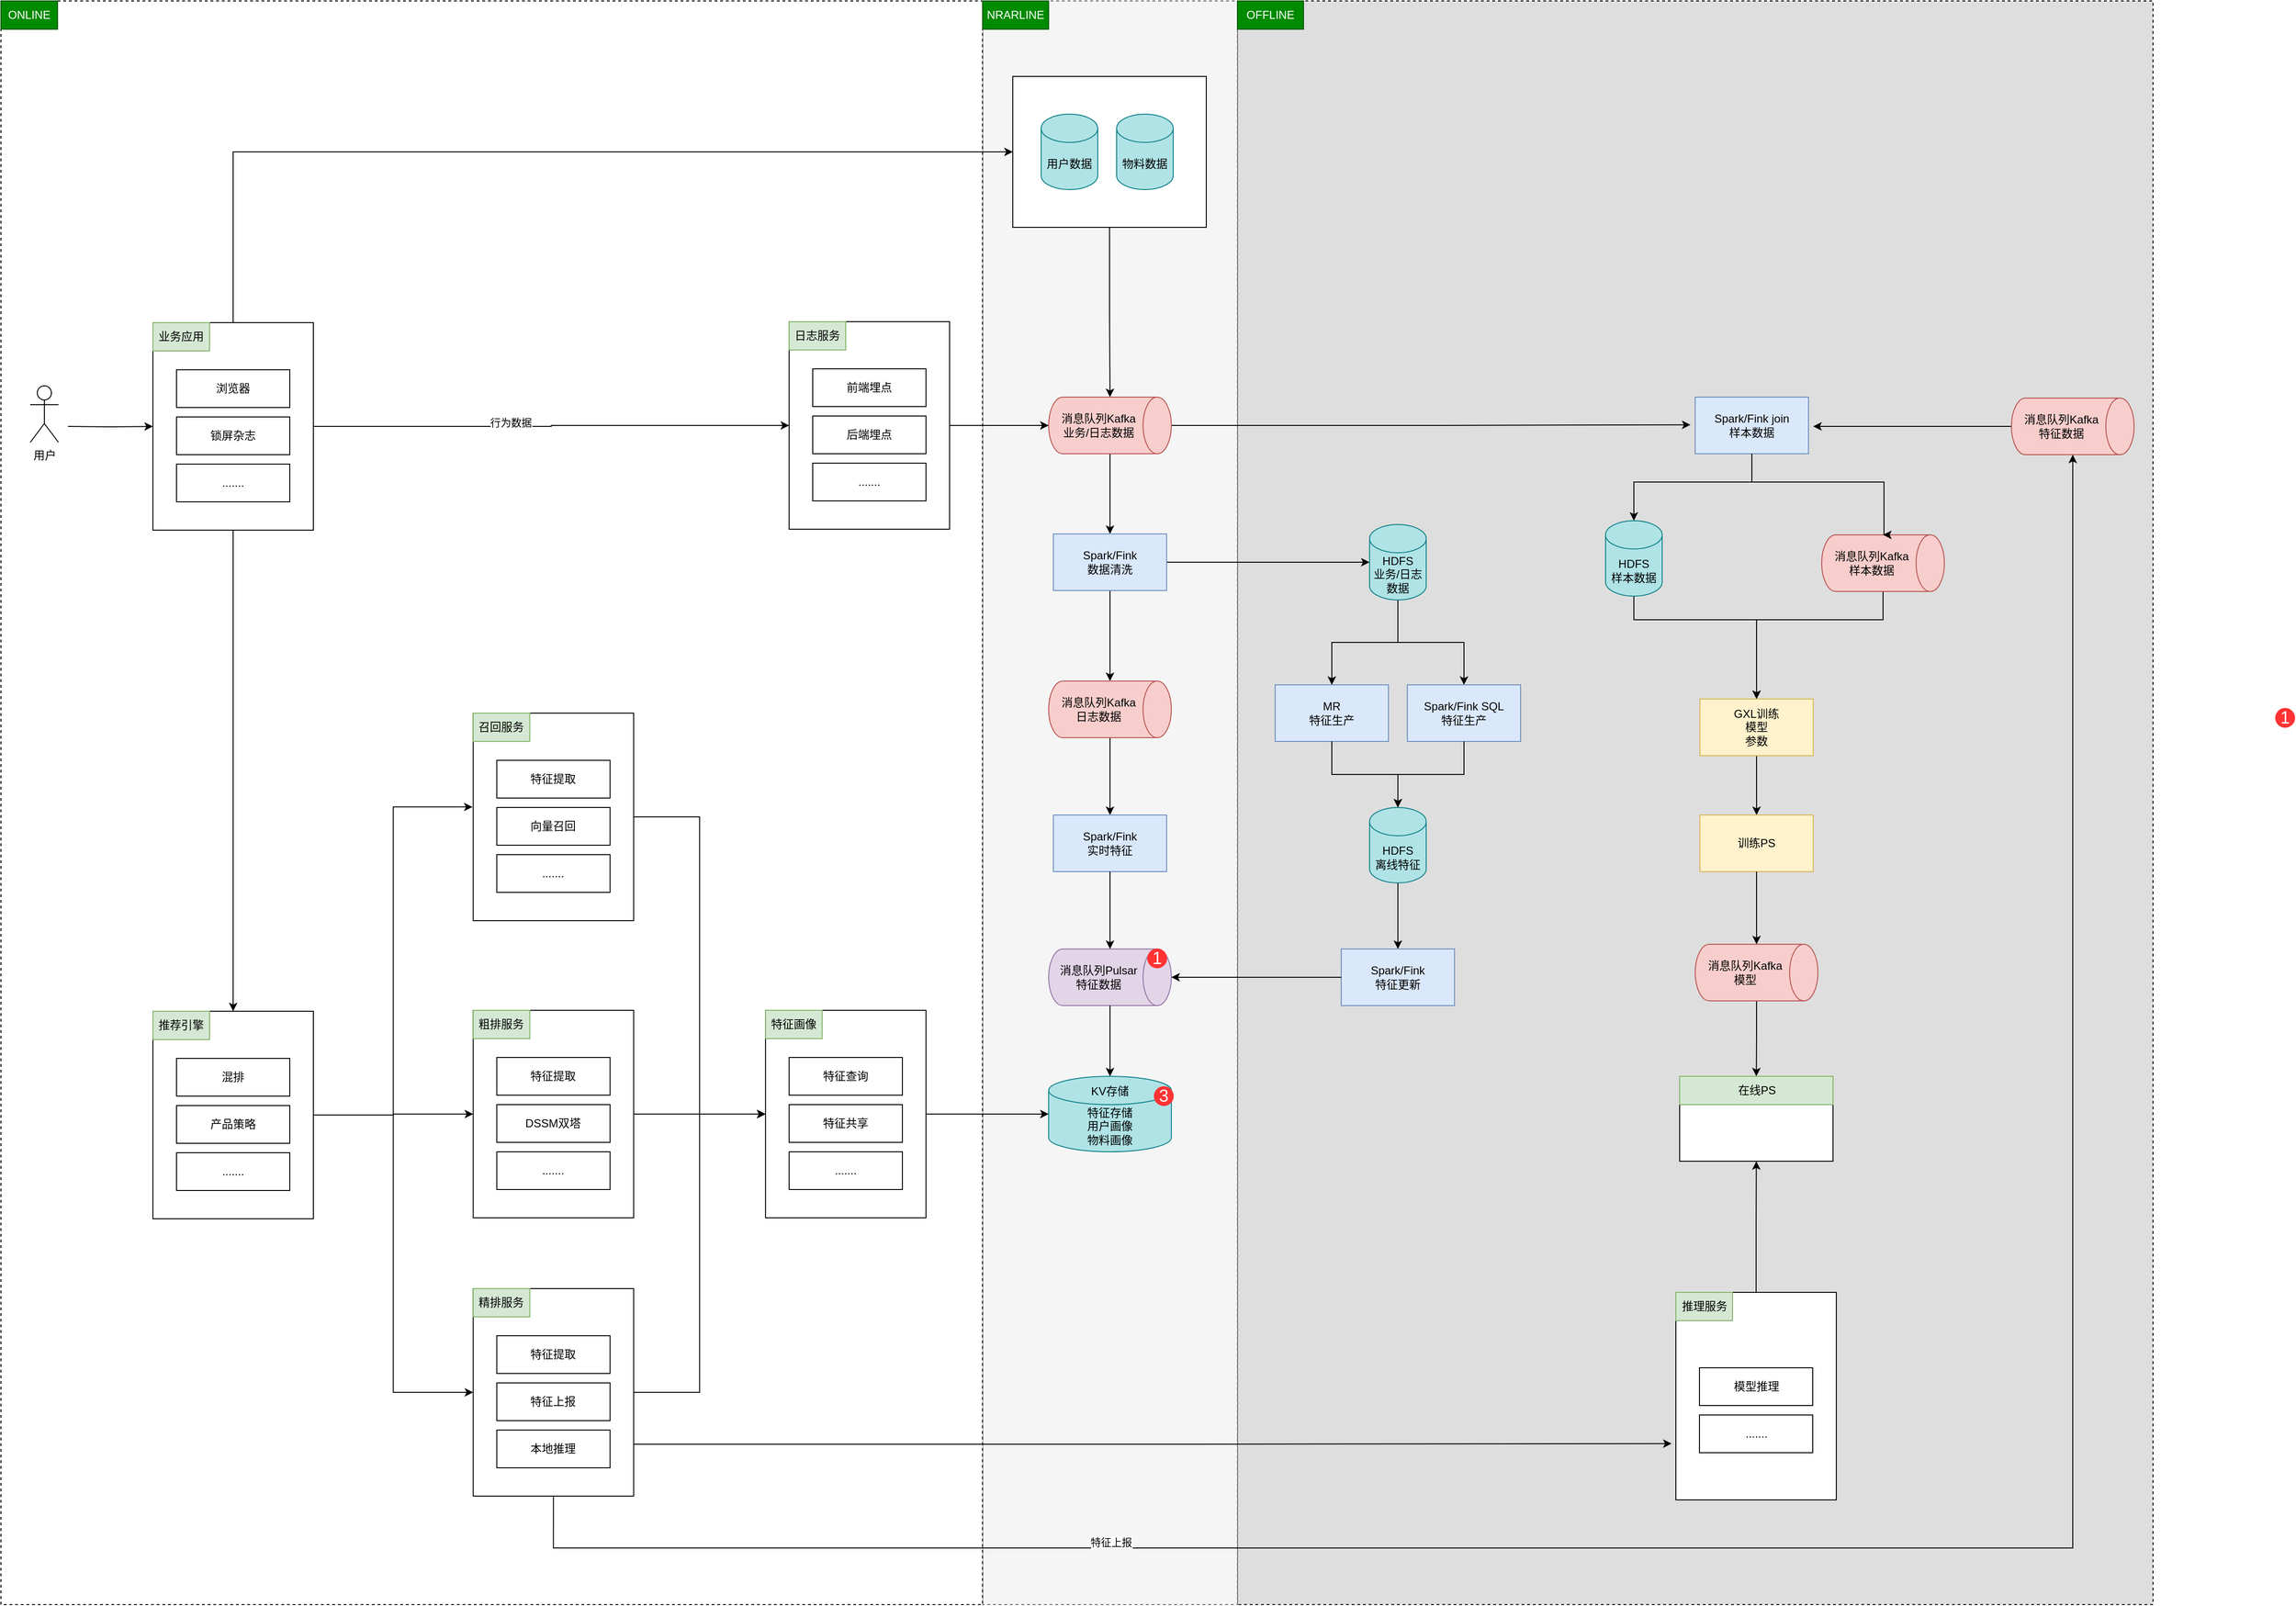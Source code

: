 <mxfile version="25.0.3">
  <diagram name="第 1 页" id="ElRphvzagF2By0HSHYnd">
    <mxGraphModel dx="4039" dy="2487" grid="1" gridSize="10" guides="1" tooltips="1" connect="1" arrows="1" fold="1" page="1" pageScale="1" pageWidth="1654" pageHeight="1169" math="0" shadow="0">
      <root>
        <mxCell id="0" />
        <mxCell id="1" parent="0" />
        <mxCell id="d-H-3J-rTo5-7E1GxQel-146" value="" style="rounded=0;whiteSpace=wrap;html=1;dashed=1;fillColor=#DEDEDE;" vertex="1" parent="1">
          <mxGeometry x="940" y="-200" width="970" height="1700" as="geometry" />
        </mxCell>
        <mxCell id="d-H-3J-rTo5-7E1GxQel-145" value="" style="rounded=0;whiteSpace=wrap;html=1;dashed=1;fillColor=#f5f5f5;fontColor=#333333;strokeColor=#666666;" vertex="1" parent="1">
          <mxGeometry x="670" y="-200" width="270" height="1700" as="geometry" />
        </mxCell>
        <mxCell id="d-H-3J-rTo5-7E1GxQel-144" value="" style="rounded=0;whiteSpace=wrap;html=1;dashed=1;" vertex="1" parent="1">
          <mxGeometry x="-370" y="-200" width="1040" height="1700" as="geometry" />
        </mxCell>
        <mxCell id="d-H-3J-rTo5-7E1GxQel-30" value="" style="rounded=0;whiteSpace=wrap;html=1;" vertex="1" parent="1">
          <mxGeometry x="702" y="-120" width="205" height="160" as="geometry" />
        </mxCell>
        <mxCell id="d-H-3J-rTo5-7E1GxQel-6" value="" style="edgeStyle=orthogonalEdgeStyle;rounded=0;orthogonalLoop=1;jettySize=auto;html=1;" edge="1" parent="1" target="d-H-3J-rTo5-7E1GxQel-5">
          <mxGeometry relative="1" as="geometry">
            <mxPoint x="-299" y="251" as="sourcePoint" />
          </mxGeometry>
        </mxCell>
        <mxCell id="d-H-3J-rTo5-7E1GxQel-1" value="用户" style="shape=umlActor;verticalLabelPosition=bottom;verticalAlign=top;html=1;outlineConnect=0;" vertex="1" parent="1">
          <mxGeometry x="-339" y="208" width="30" height="60" as="geometry" />
        </mxCell>
        <mxCell id="d-H-3J-rTo5-7E1GxQel-31" style="edgeStyle=orthogonalEdgeStyle;rounded=0;orthogonalLoop=1;jettySize=auto;html=1;exitX=0.5;exitY=0;exitDx=0;exitDy=0;entryX=0;entryY=0.5;entryDx=0;entryDy=0;" edge="1" parent="1" source="d-H-3J-rTo5-7E1GxQel-5" target="d-H-3J-rTo5-7E1GxQel-30">
          <mxGeometry relative="1" as="geometry">
            <mxPoint x="295" y="80" as="sourcePoint" />
          </mxGeometry>
        </mxCell>
        <mxCell id="d-H-3J-rTo5-7E1GxQel-132" style="edgeStyle=orthogonalEdgeStyle;rounded=0;orthogonalLoop=1;jettySize=auto;html=1;exitX=0.5;exitY=1;exitDx=0;exitDy=0;entryX=0.5;entryY=0;entryDx=0;entryDy=0;" edge="1" parent="1" source="d-H-3J-rTo5-7E1GxQel-5" target="d-H-3J-rTo5-7E1GxQel-42">
          <mxGeometry relative="1" as="geometry" />
        </mxCell>
        <mxCell id="d-H-3J-rTo5-7E1GxQel-135" style="edgeStyle=orthogonalEdgeStyle;rounded=0;orthogonalLoop=1;jettySize=auto;html=1;exitX=1;exitY=0.5;exitDx=0;exitDy=0;entryX=0;entryY=0.5;entryDx=0;entryDy=0;" edge="1" parent="1" source="d-H-3J-rTo5-7E1GxQel-5" target="d-H-3J-rTo5-7E1GxQel-16">
          <mxGeometry relative="1" as="geometry" />
        </mxCell>
        <mxCell id="d-H-3J-rTo5-7E1GxQel-142" value="行为数据" style="edgeLabel;html=1;align=center;verticalAlign=middle;resizable=0;points=[];" vertex="1" connectable="0" parent="d-H-3J-rTo5-7E1GxQel-135">
          <mxGeometry x="-0.173" y="4" relative="1" as="geometry">
            <mxPoint as="offset" />
          </mxGeometry>
        </mxCell>
        <mxCell id="d-H-3J-rTo5-7E1GxQel-5" value="" style="whiteSpace=wrap;html=1;verticalAlign=top;" vertex="1" parent="1">
          <mxGeometry x="-209" y="141" width="170" height="220" as="geometry" />
        </mxCell>
        <mxCell id="d-H-3J-rTo5-7E1GxQel-7" value="业务应用" style="text;html=1;align=center;verticalAlign=middle;whiteSpace=wrap;rounded=0;fillColor=#d5e8d4;strokeColor=#82b366;" vertex="1" parent="1">
          <mxGeometry x="-209" y="141" width="60" height="30" as="geometry" />
        </mxCell>
        <mxCell id="d-H-3J-rTo5-7E1GxQel-8" value="浏览器" style="rounded=0;whiteSpace=wrap;html=1;" vertex="1" parent="1">
          <mxGeometry x="-184" y="191" width="120" height="40" as="geometry" />
        </mxCell>
        <mxCell id="d-H-3J-rTo5-7E1GxQel-9" value="锁屏杂志" style="rounded=0;whiteSpace=wrap;html=1;" vertex="1" parent="1">
          <mxGeometry x="-184" y="241" width="120" height="40" as="geometry" />
        </mxCell>
        <mxCell id="d-H-3J-rTo5-7E1GxQel-10" value="......." style="rounded=0;whiteSpace=wrap;html=1;" vertex="1" parent="1">
          <mxGeometry x="-184" y="291" width="120" height="40" as="geometry" />
        </mxCell>
        <mxCell id="d-H-3J-rTo5-7E1GxQel-16" value="" style="whiteSpace=wrap;html=1;verticalAlign=top;" vertex="1" parent="1">
          <mxGeometry x="465.05" y="140" width="170" height="220" as="geometry" />
        </mxCell>
        <mxCell id="d-H-3J-rTo5-7E1GxQel-17" value="日志服务" style="text;html=1;align=center;verticalAlign=middle;whiteSpace=wrap;rounded=0;fillColor=#d5e8d4;strokeColor=#82b366;" vertex="1" parent="1">
          <mxGeometry x="465.05" y="140" width="60" height="30" as="geometry" />
        </mxCell>
        <mxCell id="d-H-3J-rTo5-7E1GxQel-18" value="前端埋点" style="rounded=0;whiteSpace=wrap;html=1;" vertex="1" parent="1">
          <mxGeometry x="490.05" y="190" width="120" height="40" as="geometry" />
        </mxCell>
        <mxCell id="d-H-3J-rTo5-7E1GxQel-19" value="后端埋点" style="rounded=0;whiteSpace=wrap;html=1;" vertex="1" parent="1">
          <mxGeometry x="490.05" y="240" width="120" height="40" as="geometry" />
        </mxCell>
        <mxCell id="d-H-3J-rTo5-7E1GxQel-20" value="......." style="rounded=0;whiteSpace=wrap;html=1;" vertex="1" parent="1">
          <mxGeometry x="490.05" y="290" width="120" height="40" as="geometry" />
        </mxCell>
        <mxCell id="d-H-3J-rTo5-7E1GxQel-26" value="用户数据" style="shape=cylinder3;whiteSpace=wrap;html=1;boundedLbl=1;backgroundOutline=1;size=15;fillColor=#b0e3e6;strokeColor=#0e8088;" vertex="1" parent="1">
          <mxGeometry x="732" y="-80" width="60" height="80" as="geometry" />
        </mxCell>
        <mxCell id="d-H-3J-rTo5-7E1GxQel-28" value="物料数据" style="shape=cylinder3;whiteSpace=wrap;html=1;boundedLbl=1;backgroundOutline=1;size=15;fillColor=#b0e3e6;strokeColor=#0e8088;" vertex="1" parent="1">
          <mxGeometry x="812" y="-80" width="60" height="80" as="geometry" />
        </mxCell>
        <mxCell id="d-H-3J-rTo5-7E1GxQel-84" style="edgeStyle=orthogonalEdgeStyle;rounded=0;orthogonalLoop=1;jettySize=auto;html=1;exitX=1;exitY=0.5;exitDx=0;exitDy=0;exitPerimeter=0;entryX=0.5;entryY=0;entryDx=0;entryDy=0;" edge="1" parent="1" source="d-H-3J-rTo5-7E1GxQel-35" target="d-H-3J-rTo5-7E1GxQel-49">
          <mxGeometry relative="1" as="geometry" />
        </mxCell>
        <mxCell id="d-H-3J-rTo5-7E1GxQel-86" style="edgeStyle=orthogonalEdgeStyle;rounded=0;orthogonalLoop=1;jettySize=auto;html=1;exitX=0.5;exitY=0;exitDx=0;exitDy=0;exitPerimeter=0;" edge="1" parent="1" source="d-H-3J-rTo5-7E1GxQel-35">
          <mxGeometry relative="1" as="geometry">
            <mxPoint x="1420" y="249.333" as="targetPoint" />
          </mxGeometry>
        </mxCell>
        <mxCell id="d-H-3J-rTo5-7E1GxQel-35" value="消息队列Kafka&lt;br&gt;业务/日志数据" style="shape=cylinder3;whiteSpace=wrap;html=1;boundedLbl=1;backgroundOutline=1;size=15;direction=south;fillColor=#f8cecc;strokeColor=#b85450;" vertex="1" parent="1">
          <mxGeometry x="740" y="220" width="130" height="60" as="geometry" />
        </mxCell>
        <mxCell id="d-H-3J-rTo5-7E1GxQel-40" style="edgeStyle=orthogonalEdgeStyle;rounded=0;orthogonalLoop=1;jettySize=auto;html=1;exitX=1;exitY=0.5;exitDx=0;exitDy=0;entryX=0.5;entryY=1;entryDx=0;entryDy=0;entryPerimeter=0;" edge="1" parent="1" source="d-H-3J-rTo5-7E1GxQel-16" target="d-H-3J-rTo5-7E1GxQel-35">
          <mxGeometry relative="1" as="geometry" />
        </mxCell>
        <mxCell id="d-H-3J-rTo5-7E1GxQel-125" style="edgeStyle=orthogonalEdgeStyle;rounded=0;orthogonalLoop=1;jettySize=auto;html=1;exitX=1;exitY=0.5;exitDx=0;exitDy=0;entryX=0;entryY=0.5;entryDx=0;entryDy=0;" edge="1" parent="1" source="d-H-3J-rTo5-7E1GxQel-42" target="d-H-3J-rTo5-7E1GxQel-113">
          <mxGeometry relative="1" as="geometry" />
        </mxCell>
        <mxCell id="d-H-3J-rTo5-7E1GxQel-126" style="edgeStyle=orthogonalEdgeStyle;rounded=0;orthogonalLoop=1;jettySize=auto;html=1;exitX=1;exitY=0.5;exitDx=0;exitDy=0;entryX=0;entryY=0.5;entryDx=0;entryDy=0;" edge="1" parent="1" source="d-H-3J-rTo5-7E1GxQel-42" target="d-H-3J-rTo5-7E1GxQel-118">
          <mxGeometry relative="1" as="geometry" />
        </mxCell>
        <mxCell id="d-H-3J-rTo5-7E1GxQel-42" value="" style="whiteSpace=wrap;html=1;verticalAlign=top;" vertex="1" parent="1">
          <mxGeometry x="-209" y="871" width="170" height="220" as="geometry" />
        </mxCell>
        <mxCell id="d-H-3J-rTo5-7E1GxQel-43" value="推荐引擎" style="text;html=1;align=center;verticalAlign=middle;whiteSpace=wrap;rounded=0;fillColor=#d5e8d4;strokeColor=#82b366;" vertex="1" parent="1">
          <mxGeometry x="-209" y="871" width="60" height="30" as="geometry" />
        </mxCell>
        <mxCell id="d-H-3J-rTo5-7E1GxQel-44" value="混排" style="rounded=0;whiteSpace=wrap;html=1;" vertex="1" parent="1">
          <mxGeometry x="-184" y="921" width="120" height="40" as="geometry" />
        </mxCell>
        <mxCell id="d-H-3J-rTo5-7E1GxQel-45" value="产品策略" style="rounded=0;whiteSpace=wrap;html=1;" vertex="1" parent="1">
          <mxGeometry x="-184" y="971" width="120" height="40" as="geometry" />
        </mxCell>
        <mxCell id="d-H-3J-rTo5-7E1GxQel-46" value="......." style="rounded=0;whiteSpace=wrap;html=1;" vertex="1" parent="1">
          <mxGeometry x="-184" y="1021" width="120" height="40" as="geometry" />
        </mxCell>
        <mxCell id="d-H-3J-rTo5-7E1GxQel-52" style="edgeStyle=orthogonalEdgeStyle;rounded=0;orthogonalLoop=1;jettySize=auto;html=1;exitX=0.5;exitY=1;exitDx=0;exitDy=0;" edge="1" parent="1" source="d-H-3J-rTo5-7E1GxQel-49" target="d-H-3J-rTo5-7E1GxQel-51">
          <mxGeometry relative="1" as="geometry" />
        </mxCell>
        <mxCell id="d-H-3J-rTo5-7E1GxQel-57" style="edgeStyle=orthogonalEdgeStyle;rounded=0;orthogonalLoop=1;jettySize=auto;html=1;exitX=1;exitY=0.5;exitDx=0;exitDy=0;" edge="1" parent="1" source="d-H-3J-rTo5-7E1GxQel-49" target="d-H-3J-rTo5-7E1GxQel-56">
          <mxGeometry relative="1" as="geometry" />
        </mxCell>
        <mxCell id="d-H-3J-rTo5-7E1GxQel-49" value="Spark/Fink&lt;br&gt;数据清洗" style="whiteSpace=wrap;html=1;fillColor=#dae8fc;strokeColor=#6c8ebf;" vertex="1" parent="1">
          <mxGeometry x="745" y="365" width="120" height="60" as="geometry" />
        </mxCell>
        <mxCell id="d-H-3J-rTo5-7E1GxQel-54" value="" style="edgeStyle=orthogonalEdgeStyle;rounded=0;orthogonalLoop=1;jettySize=auto;html=1;" edge="1" parent="1" source="d-H-3J-rTo5-7E1GxQel-51" target="d-H-3J-rTo5-7E1GxQel-53">
          <mxGeometry relative="1" as="geometry" />
        </mxCell>
        <mxCell id="d-H-3J-rTo5-7E1GxQel-51" value="消息队列Kafka&lt;div&gt;日志数据&lt;/div&gt;" style="shape=cylinder3;whiteSpace=wrap;html=1;boundedLbl=1;backgroundOutline=1;size=15;direction=south;fillColor=#f8cecc;strokeColor=#b85450;" vertex="1" parent="1">
          <mxGeometry x="740" y="521" width="130" height="60" as="geometry" />
        </mxCell>
        <mxCell id="d-H-3J-rTo5-7E1GxQel-53" value="Spark/Fink&lt;br&gt;实时特征" style="whiteSpace=wrap;html=1;fillColor=#dae8fc;strokeColor=#6c8ebf;" vertex="1" parent="1">
          <mxGeometry x="745" y="663" width="120" height="60" as="geometry" />
        </mxCell>
        <mxCell id="d-H-3J-rTo5-7E1GxQel-59" value="" style="edgeStyle=orthogonalEdgeStyle;rounded=0;orthogonalLoop=1;jettySize=auto;html=1;" edge="1" parent="1" source="d-H-3J-rTo5-7E1GxQel-56" target="d-H-3J-rTo5-7E1GxQel-58">
          <mxGeometry relative="1" as="geometry" />
        </mxCell>
        <mxCell id="d-H-3J-rTo5-7E1GxQel-65" style="edgeStyle=orthogonalEdgeStyle;rounded=0;orthogonalLoop=1;jettySize=auto;html=1;exitX=0.5;exitY=1;exitDx=0;exitDy=0;exitPerimeter=0;entryX=0.5;entryY=0;entryDx=0;entryDy=0;" edge="1" parent="1" source="d-H-3J-rTo5-7E1GxQel-56" target="d-H-3J-rTo5-7E1GxQel-61">
          <mxGeometry relative="1" as="geometry" />
        </mxCell>
        <mxCell id="d-H-3J-rTo5-7E1GxQel-56" value="HDFS&lt;div&gt;业务/日志数据&lt;br&gt;&lt;/div&gt;" style="shape=cylinder3;whiteSpace=wrap;html=1;boundedLbl=1;backgroundOutline=1;size=15;fillColor=#b0e3e6;strokeColor=#0e8088;" vertex="1" parent="1">
          <mxGeometry x="1080" y="355" width="60" height="80" as="geometry" />
        </mxCell>
        <mxCell id="d-H-3J-rTo5-7E1GxQel-58" value="MR&lt;br&gt;特征生产" style="whiteSpace=wrap;html=1;fillColor=#dae8fc;strokeColor=#6c8ebf;" vertex="1" parent="1">
          <mxGeometry x="980" y="525" width="120" height="60" as="geometry" />
        </mxCell>
        <mxCell id="d-H-3J-rTo5-7E1GxQel-61" value="Spark/Fink SQL&lt;br&gt;特征生产" style="whiteSpace=wrap;html=1;fillColor=#dae8fc;strokeColor=#6c8ebf;" vertex="1" parent="1">
          <mxGeometry x="1120" y="525" width="120" height="60" as="geometry" />
        </mxCell>
        <mxCell id="d-H-3J-rTo5-7E1GxQel-67" value="" style="edgeStyle=orthogonalEdgeStyle;rounded=0;orthogonalLoop=1;jettySize=auto;html=1;" edge="1" parent="1" source="d-H-3J-rTo5-7E1GxQel-62" target="d-H-3J-rTo5-7E1GxQel-66">
          <mxGeometry relative="1" as="geometry" />
        </mxCell>
        <mxCell id="d-H-3J-rTo5-7E1GxQel-62" value="HDFS&lt;div&gt;离线特征&lt;/div&gt;" style="shape=cylinder3;whiteSpace=wrap;html=1;boundedLbl=1;backgroundOutline=1;size=15;fillColor=#b0e3e6;strokeColor=#0e8088;" vertex="1" parent="1">
          <mxGeometry x="1080" y="655" width="60" height="80" as="geometry" />
        </mxCell>
        <mxCell id="d-H-3J-rTo5-7E1GxQel-63" style="edgeStyle=orthogonalEdgeStyle;rounded=0;orthogonalLoop=1;jettySize=auto;html=1;exitX=0.5;exitY=1;exitDx=0;exitDy=0;entryX=0.5;entryY=0;entryDx=0;entryDy=0;entryPerimeter=0;" edge="1" parent="1" source="d-H-3J-rTo5-7E1GxQel-58" target="d-H-3J-rTo5-7E1GxQel-62">
          <mxGeometry relative="1" as="geometry" />
        </mxCell>
        <mxCell id="d-H-3J-rTo5-7E1GxQel-64" style="edgeStyle=orthogonalEdgeStyle;rounded=0;orthogonalLoop=1;jettySize=auto;html=1;exitX=0.5;exitY=1;exitDx=0;exitDy=0;entryX=0.5;entryY=0;entryDx=0;entryDy=0;entryPerimeter=0;" edge="1" parent="1" source="d-H-3J-rTo5-7E1GxQel-61" target="d-H-3J-rTo5-7E1GxQel-62">
          <mxGeometry relative="1" as="geometry" />
        </mxCell>
        <mxCell id="d-H-3J-rTo5-7E1GxQel-66" value="Spark/Fink&lt;div&gt;特征更新&lt;/div&gt;" style="whiteSpace=wrap;html=1;fillColor=#dae8fc;strokeColor=#6c8ebf;" vertex="1" parent="1">
          <mxGeometry x="1050" y="805" width="120" height="60" as="geometry" />
        </mxCell>
        <mxCell id="d-H-3J-rTo5-7E1GxQel-68" value="消息队列Pulsar&lt;div&gt;特征数据&lt;/div&gt;" style="shape=cylinder3;whiteSpace=wrap;html=1;boundedLbl=1;backgroundOutline=1;size=15;direction=south;fillColor=#e1d5e7;strokeColor=#9673a6;" vertex="1" parent="1">
          <mxGeometry x="740" y="805" width="130" height="60" as="geometry" />
        </mxCell>
        <mxCell id="d-H-3J-rTo5-7E1GxQel-69" style="edgeStyle=orthogonalEdgeStyle;rounded=0;orthogonalLoop=1;jettySize=auto;html=1;exitX=0.5;exitY=1;exitDx=0;exitDy=0;entryX=0;entryY=0.5;entryDx=0;entryDy=0;entryPerimeter=0;" edge="1" parent="1" source="d-H-3J-rTo5-7E1GxQel-53" target="d-H-3J-rTo5-7E1GxQel-68">
          <mxGeometry relative="1" as="geometry" />
        </mxCell>
        <mxCell id="d-H-3J-rTo5-7E1GxQel-70" style="edgeStyle=orthogonalEdgeStyle;rounded=0;orthogonalLoop=1;jettySize=auto;html=1;exitX=0;exitY=0.5;exitDx=0;exitDy=0;entryX=0.5;entryY=0;entryDx=0;entryDy=0;entryPerimeter=0;" edge="1" parent="1" source="d-H-3J-rTo5-7E1GxQel-66" target="d-H-3J-rTo5-7E1GxQel-68">
          <mxGeometry relative="1" as="geometry" />
        </mxCell>
        <mxCell id="d-H-3J-rTo5-7E1GxQel-71" value="Spark/Fink join&lt;br&gt;样本数据" style="whiteSpace=wrap;html=1;fillColor=#dae8fc;strokeColor=#6c8ebf;" vertex="1" parent="1">
          <mxGeometry x="1425" y="220" width="120" height="60" as="geometry" />
        </mxCell>
        <mxCell id="d-H-3J-rTo5-7E1GxQel-78" style="edgeStyle=orthogonalEdgeStyle;rounded=0;orthogonalLoop=1;jettySize=auto;html=1;exitX=0.5;exitY=1;exitDx=0;exitDy=0;exitPerimeter=0;entryX=0.5;entryY=0;entryDx=0;entryDy=0;" edge="1" parent="1" source="d-H-3J-rTo5-7E1GxQel-72" target="d-H-3J-rTo5-7E1GxQel-77">
          <mxGeometry relative="1" as="geometry">
            <Array as="points">
              <mxPoint x="1360" y="456" />
              <mxPoint x="1490" y="456" />
            </Array>
          </mxGeometry>
        </mxCell>
        <mxCell id="d-H-3J-rTo5-7E1GxQel-72" value="HDFS&lt;div&gt;样本数据&lt;/div&gt;" style="shape=cylinder3;whiteSpace=wrap;html=1;boundedLbl=1;backgroundOutline=1;size=15;fillColor=#b0e3e6;strokeColor=#0e8088;" vertex="1" parent="1">
          <mxGeometry x="1330" y="351" width="60" height="80" as="geometry" />
        </mxCell>
        <mxCell id="d-H-3J-rTo5-7E1GxQel-79" style="edgeStyle=orthogonalEdgeStyle;rounded=0;orthogonalLoop=1;jettySize=auto;html=1;exitX=1;exitY=0.5;exitDx=0;exitDy=0;exitPerimeter=0;entryX=0.5;entryY=0;entryDx=0;entryDy=0;" edge="1" parent="1" source="d-H-3J-rTo5-7E1GxQel-73" target="d-H-3J-rTo5-7E1GxQel-77">
          <mxGeometry relative="1" as="geometry">
            <Array as="points">
              <mxPoint x="1624" y="456" />
              <mxPoint x="1490" y="456" />
            </Array>
          </mxGeometry>
        </mxCell>
        <mxCell id="d-H-3J-rTo5-7E1GxQel-73" value="消息队列Kafka&lt;br&gt;&lt;span style=&quot;background-color: initial;&quot;&gt;样本数据&lt;/span&gt;" style="shape=cylinder3;whiteSpace=wrap;html=1;boundedLbl=1;backgroundOutline=1;size=15;direction=south;fillColor=#f8cecc;strokeColor=#b85450;" vertex="1" parent="1">
          <mxGeometry x="1559" y="366" width="130" height="60" as="geometry" />
        </mxCell>
        <mxCell id="d-H-3J-rTo5-7E1GxQel-74" style="edgeStyle=orthogonalEdgeStyle;rounded=0;orthogonalLoop=1;jettySize=auto;html=1;exitX=0.5;exitY=1;exitDx=0;exitDy=0;entryX=0.5;entryY=0;entryDx=0;entryDy=0;entryPerimeter=0;" edge="1" parent="1" source="d-H-3J-rTo5-7E1GxQel-71" target="d-H-3J-rTo5-7E1GxQel-72">
          <mxGeometry relative="1" as="geometry">
            <Array as="points">
              <mxPoint x="1485" y="310" />
              <mxPoint x="1360" y="310" />
            </Array>
          </mxGeometry>
        </mxCell>
        <mxCell id="d-H-3J-rTo5-7E1GxQel-76" style="edgeStyle=orthogonalEdgeStyle;rounded=0;orthogonalLoop=1;jettySize=auto;html=1;exitX=0.5;exitY=1;exitDx=0;exitDy=0;entryX=0;entryY=0.5;entryDx=0;entryDy=0;entryPerimeter=0;" edge="1" parent="1" source="d-H-3J-rTo5-7E1GxQel-71" target="d-H-3J-rTo5-7E1GxQel-73">
          <mxGeometry relative="1" as="geometry">
            <Array as="points">
              <mxPoint x="1485" y="310" />
              <mxPoint x="1625" y="310" />
            </Array>
          </mxGeometry>
        </mxCell>
        <mxCell id="d-H-3J-rTo5-7E1GxQel-81" value="" style="edgeStyle=orthogonalEdgeStyle;rounded=0;orthogonalLoop=1;jettySize=auto;html=1;" edge="1" parent="1" source="d-H-3J-rTo5-7E1GxQel-77" target="d-H-3J-rTo5-7E1GxQel-80">
          <mxGeometry relative="1" as="geometry" />
        </mxCell>
        <mxCell id="d-H-3J-rTo5-7E1GxQel-77" value="GXL训练&lt;br&gt;模型&lt;br&gt;参数" style="whiteSpace=wrap;html=1;fillColor=#fff2cc;strokeColor=#d6b656;" vertex="1" parent="1">
          <mxGeometry x="1430" y="540" width="120" height="60" as="geometry" />
        </mxCell>
        <mxCell id="d-H-3J-rTo5-7E1GxQel-80" value="训练PS" style="whiteSpace=wrap;html=1;fillColor=#fff2cc;strokeColor=#d6b656;" vertex="1" parent="1">
          <mxGeometry x="1430" y="663" width="120" height="60" as="geometry" />
        </mxCell>
        <mxCell id="d-H-3J-rTo5-7E1GxQel-95" style="edgeStyle=orthogonalEdgeStyle;rounded=0;orthogonalLoop=1;jettySize=auto;html=1;exitX=1;exitY=0.5;exitDx=0;exitDy=0;exitPerimeter=0;entryX=0.5;entryY=0;entryDx=0;entryDy=0;" edge="1" parent="1" source="d-H-3J-rTo5-7E1GxQel-82" target="d-H-3J-rTo5-7E1GxQel-91">
          <mxGeometry relative="1" as="geometry" />
        </mxCell>
        <mxCell id="d-H-3J-rTo5-7E1GxQel-82" value="消息队列Kafka&lt;div&gt;模型&lt;/div&gt;" style="shape=cylinder3;whiteSpace=wrap;html=1;boundedLbl=1;backgroundOutline=1;size=15;direction=south;fillColor=#f8cecc;strokeColor=#b85450;" vertex="1" parent="1">
          <mxGeometry x="1425" y="800" width="130" height="60" as="geometry" />
        </mxCell>
        <mxCell id="d-H-3J-rTo5-7E1GxQel-83" style="edgeStyle=orthogonalEdgeStyle;rounded=0;orthogonalLoop=1;jettySize=auto;html=1;exitX=0.5;exitY=1;exitDx=0;exitDy=0;entryX=0;entryY=0.5;entryDx=0;entryDy=0;entryPerimeter=0;" edge="1" parent="1" source="d-H-3J-rTo5-7E1GxQel-80" target="d-H-3J-rTo5-7E1GxQel-82">
          <mxGeometry relative="1" as="geometry" />
        </mxCell>
        <mxCell id="d-H-3J-rTo5-7E1GxQel-87" value="特征存储&lt;br&gt;用户画像&lt;br&gt;物料画像" style="shape=cylinder3;whiteSpace=wrap;html=1;boundedLbl=1;backgroundOutline=1;size=15;fillColor=#b0e3e6;strokeColor=#0e8088;" vertex="1" parent="1">
          <mxGeometry x="740" y="940" width="130" height="80" as="geometry" />
        </mxCell>
        <mxCell id="d-H-3J-rTo5-7E1GxQel-89" style="edgeStyle=orthogonalEdgeStyle;rounded=0;orthogonalLoop=1;jettySize=auto;html=1;exitX=1;exitY=0.5;exitDx=0;exitDy=0;exitPerimeter=0;entryX=0.5;entryY=0;entryDx=0;entryDy=0;entryPerimeter=0;" edge="1" parent="1" source="d-H-3J-rTo5-7E1GxQel-68" target="d-H-3J-rTo5-7E1GxQel-87">
          <mxGeometry relative="1" as="geometry" />
        </mxCell>
        <mxCell id="d-H-3J-rTo5-7E1GxQel-90" value="" style="whiteSpace=wrap;html=1;verticalAlign=top;" vertex="1" parent="1">
          <mxGeometry x="1408.5" y="940" width="162.5" height="90" as="geometry" />
        </mxCell>
        <mxCell id="d-H-3J-rTo5-7E1GxQel-91" value="在线PS" style="text;html=1;align=center;verticalAlign=middle;whiteSpace=wrap;rounded=0;fillColor=#d5e8d4;strokeColor=#82b366;" vertex="1" parent="1">
          <mxGeometry x="1408.5" y="940" width="162.5" height="30" as="geometry" />
        </mxCell>
        <mxCell id="d-H-3J-rTo5-7E1GxQel-96" value="" style="whiteSpace=wrap;html=1;verticalAlign=top;" vertex="1" parent="1">
          <mxGeometry x="440.05" y="870" width="170" height="220" as="geometry" />
        </mxCell>
        <mxCell id="d-H-3J-rTo5-7E1GxQel-97" value="特征画像" style="text;html=1;align=center;verticalAlign=middle;whiteSpace=wrap;rounded=0;fillColor=#d5e8d4;strokeColor=#82b366;" vertex="1" parent="1">
          <mxGeometry x="440.05" y="870" width="60" height="30" as="geometry" />
        </mxCell>
        <mxCell id="d-H-3J-rTo5-7E1GxQel-98" value="特征查询" style="rounded=0;whiteSpace=wrap;html=1;" vertex="1" parent="1">
          <mxGeometry x="465.05" y="920" width="120" height="40" as="geometry" />
        </mxCell>
        <mxCell id="d-H-3J-rTo5-7E1GxQel-99" value="特征共享" style="rounded=0;whiteSpace=wrap;html=1;" vertex="1" parent="1">
          <mxGeometry x="465.05" y="970" width="120" height="40" as="geometry" />
        </mxCell>
        <mxCell id="d-H-3J-rTo5-7E1GxQel-100" value="......." style="rounded=0;whiteSpace=wrap;html=1;" vertex="1" parent="1">
          <mxGeometry x="465.05" y="1020" width="120" height="40" as="geometry" />
        </mxCell>
        <mxCell id="d-H-3J-rTo5-7E1GxQel-107" style="edgeStyle=orthogonalEdgeStyle;rounded=0;orthogonalLoop=1;jettySize=auto;html=1;exitX=0.5;exitY=0;exitDx=0;exitDy=0;entryX=0.5;entryY=1;entryDx=0;entryDy=0;" edge="1" parent="1" source="d-H-3J-rTo5-7E1GxQel-102" target="d-H-3J-rTo5-7E1GxQel-90">
          <mxGeometry relative="1" as="geometry" />
        </mxCell>
        <mxCell id="d-H-3J-rTo5-7E1GxQel-102" value="" style="whiteSpace=wrap;html=1;verticalAlign=top;" vertex="1" parent="1">
          <mxGeometry x="1404.5" y="1169" width="170" height="220" as="geometry" />
        </mxCell>
        <mxCell id="d-H-3J-rTo5-7E1GxQel-103" value="推理服务" style="text;html=1;align=center;verticalAlign=middle;whiteSpace=wrap;rounded=0;fillColor=#d5e8d4;strokeColor=#82b366;" vertex="1" parent="1">
          <mxGeometry x="1404.5" y="1169" width="60" height="30" as="geometry" />
        </mxCell>
        <mxCell id="d-H-3J-rTo5-7E1GxQel-105" value="模型推理" style="rounded=0;whiteSpace=wrap;html=1;" vertex="1" parent="1">
          <mxGeometry x="1429.5" y="1249" width="120" height="40" as="geometry" />
        </mxCell>
        <mxCell id="d-H-3J-rTo5-7E1GxQel-106" value="......." style="rounded=0;whiteSpace=wrap;html=1;" vertex="1" parent="1">
          <mxGeometry x="1429.5" y="1299" width="120" height="40" as="geometry" />
        </mxCell>
        <mxCell id="d-H-3J-rTo5-7E1GxQel-127" style="edgeStyle=orthogonalEdgeStyle;rounded=0;orthogonalLoop=1;jettySize=auto;html=1;exitX=1;exitY=0.5;exitDx=0;exitDy=0;entryX=0;entryY=0.5;entryDx=0;entryDy=0;" edge="1" parent="1" source="d-H-3J-rTo5-7E1GxQel-108" target="d-H-3J-rTo5-7E1GxQel-96">
          <mxGeometry relative="1" as="geometry" />
        </mxCell>
        <mxCell id="d-H-3J-rTo5-7E1GxQel-108" value="" style="whiteSpace=wrap;html=1;verticalAlign=top;" vertex="1" parent="1">
          <mxGeometry x="130.33" y="555" width="170" height="220" as="geometry" />
        </mxCell>
        <mxCell id="d-H-3J-rTo5-7E1GxQel-109" value="召回服务" style="text;html=1;align=center;verticalAlign=middle;whiteSpace=wrap;rounded=0;fillColor=#d5e8d4;strokeColor=#82b366;" vertex="1" parent="1">
          <mxGeometry x="130.33" y="555" width="60" height="30" as="geometry" />
        </mxCell>
        <mxCell id="d-H-3J-rTo5-7E1GxQel-110" value="特征提取" style="rounded=0;whiteSpace=wrap;html=1;" vertex="1" parent="1">
          <mxGeometry x="155.33" y="605" width="120" height="40" as="geometry" />
        </mxCell>
        <mxCell id="d-H-3J-rTo5-7E1GxQel-111" value="向量召回" style="rounded=0;whiteSpace=wrap;html=1;" vertex="1" parent="1">
          <mxGeometry x="155.33" y="655" width="120" height="40" as="geometry" />
        </mxCell>
        <mxCell id="d-H-3J-rTo5-7E1GxQel-112" value="......." style="rounded=0;whiteSpace=wrap;html=1;" vertex="1" parent="1">
          <mxGeometry x="155.33" y="705" width="120" height="40" as="geometry" />
        </mxCell>
        <mxCell id="d-H-3J-rTo5-7E1GxQel-128" style="edgeStyle=orthogonalEdgeStyle;rounded=0;orthogonalLoop=1;jettySize=auto;html=1;exitX=1;exitY=0.5;exitDx=0;exitDy=0;" edge="1" parent="1" source="d-H-3J-rTo5-7E1GxQel-113">
          <mxGeometry relative="1" as="geometry">
            <mxPoint x="440" y="980" as="targetPoint" />
          </mxGeometry>
        </mxCell>
        <mxCell id="d-H-3J-rTo5-7E1GxQel-113" value="" style="whiteSpace=wrap;html=1;verticalAlign=top;" vertex="1" parent="1">
          <mxGeometry x="130.33" y="870" width="170" height="220" as="geometry" />
        </mxCell>
        <mxCell id="d-H-3J-rTo5-7E1GxQel-114" value="粗排服务" style="text;html=1;align=center;verticalAlign=middle;whiteSpace=wrap;rounded=0;fillColor=#d5e8d4;strokeColor=#82b366;" vertex="1" parent="1">
          <mxGeometry x="130.33" y="870" width="60" height="30" as="geometry" />
        </mxCell>
        <mxCell id="d-H-3J-rTo5-7E1GxQel-115" value="特征提取" style="rounded=0;whiteSpace=wrap;html=1;" vertex="1" parent="1">
          <mxGeometry x="155.33" y="920" width="120" height="40" as="geometry" />
        </mxCell>
        <mxCell id="d-H-3J-rTo5-7E1GxQel-116" value="DSSM双塔" style="rounded=0;whiteSpace=wrap;html=1;" vertex="1" parent="1">
          <mxGeometry x="155.33" y="970" width="120" height="40" as="geometry" />
        </mxCell>
        <mxCell id="d-H-3J-rTo5-7E1GxQel-117" value="......." style="rounded=0;whiteSpace=wrap;html=1;" vertex="1" parent="1">
          <mxGeometry x="155.33" y="1020" width="120" height="40" as="geometry" />
        </mxCell>
        <mxCell id="d-H-3J-rTo5-7E1GxQel-129" style="edgeStyle=orthogonalEdgeStyle;rounded=0;orthogonalLoop=1;jettySize=auto;html=1;exitX=1;exitY=0.5;exitDx=0;exitDy=0;entryX=0;entryY=0.5;entryDx=0;entryDy=0;" edge="1" parent="1" source="d-H-3J-rTo5-7E1GxQel-118" target="d-H-3J-rTo5-7E1GxQel-96">
          <mxGeometry relative="1" as="geometry" />
        </mxCell>
        <mxCell id="d-H-3J-rTo5-7E1GxQel-131" style="edgeStyle=orthogonalEdgeStyle;rounded=0;orthogonalLoop=1;jettySize=auto;html=1;exitX=1;exitY=0.75;exitDx=0;exitDy=0;" edge="1" parent="1" source="d-H-3J-rTo5-7E1GxQel-118">
          <mxGeometry relative="1" as="geometry">
            <mxPoint x="1400" y="1329.333" as="targetPoint" />
          </mxGeometry>
        </mxCell>
        <mxCell id="d-H-3J-rTo5-7E1GxQel-138" style="edgeStyle=orthogonalEdgeStyle;rounded=0;orthogonalLoop=1;jettySize=auto;html=1;exitX=0.5;exitY=1;exitDx=0;exitDy=0;entryX=1;entryY=0.5;entryDx=0;entryDy=0;entryPerimeter=0;" edge="1" parent="1" source="d-H-3J-rTo5-7E1GxQel-118" target="d-H-3J-rTo5-7E1GxQel-136">
          <mxGeometry relative="1" as="geometry">
            <mxPoint x="1900" y="710" as="targetPoint" />
            <Array as="points">
              <mxPoint x="215" y="1440" />
              <mxPoint x="1825" y="1440" />
            </Array>
          </mxGeometry>
        </mxCell>
        <mxCell id="d-H-3J-rTo5-7E1GxQel-139" value="特征上报" style="edgeLabel;html=1;align=center;verticalAlign=middle;resizable=0;points=[];" vertex="1" connectable="0" parent="d-H-3J-rTo5-7E1GxQel-138">
          <mxGeometry x="-0.355" y="6" relative="1" as="geometry">
            <mxPoint x="-265" as="offset" />
          </mxGeometry>
        </mxCell>
        <mxCell id="d-H-3J-rTo5-7E1GxQel-118" value="" style="whiteSpace=wrap;html=1;verticalAlign=top;" vertex="1" parent="1">
          <mxGeometry x="130.33" y="1165" width="170" height="220" as="geometry" />
        </mxCell>
        <mxCell id="d-H-3J-rTo5-7E1GxQel-119" value="精排服务" style="text;html=1;align=center;verticalAlign=middle;whiteSpace=wrap;rounded=0;fillColor=#d5e8d4;strokeColor=#82b366;" vertex="1" parent="1">
          <mxGeometry x="130.33" y="1165" width="60" height="30" as="geometry" />
        </mxCell>
        <mxCell id="d-H-3J-rTo5-7E1GxQel-120" value="特征提取" style="rounded=0;whiteSpace=wrap;html=1;" vertex="1" parent="1">
          <mxGeometry x="155.33" y="1215" width="120" height="40" as="geometry" />
        </mxCell>
        <mxCell id="d-H-3J-rTo5-7E1GxQel-121" value="特征上报" style="rounded=0;whiteSpace=wrap;html=1;" vertex="1" parent="1">
          <mxGeometry x="155.33" y="1265" width="120" height="40" as="geometry" />
        </mxCell>
        <mxCell id="d-H-3J-rTo5-7E1GxQel-122" value="本地推理" style="rounded=0;whiteSpace=wrap;html=1;" vertex="1" parent="1">
          <mxGeometry x="155.33" y="1315" width="120" height="40" as="geometry" />
        </mxCell>
        <mxCell id="d-H-3J-rTo5-7E1GxQel-123" style="edgeStyle=orthogonalEdgeStyle;rounded=0;orthogonalLoop=1;jettySize=auto;html=1;exitX=1;exitY=0.5;exitDx=0;exitDy=0;entryX=0;entryY=0.5;entryDx=0;entryDy=0;entryPerimeter=0;" edge="1" parent="1" source="d-H-3J-rTo5-7E1GxQel-96" target="d-H-3J-rTo5-7E1GxQel-87">
          <mxGeometry relative="1" as="geometry" />
        </mxCell>
        <mxCell id="d-H-3J-rTo5-7E1GxQel-124" style="edgeStyle=orthogonalEdgeStyle;rounded=0;orthogonalLoop=1;jettySize=auto;html=1;exitX=1;exitY=0.5;exitDx=0;exitDy=0;entryX=-0.004;entryY=0.452;entryDx=0;entryDy=0;entryPerimeter=0;" edge="1" parent="1" source="d-H-3J-rTo5-7E1GxQel-42" target="d-H-3J-rTo5-7E1GxQel-108">
          <mxGeometry relative="1" as="geometry" />
        </mxCell>
        <mxCell id="d-H-3J-rTo5-7E1GxQel-137" style="edgeStyle=orthogonalEdgeStyle;rounded=0;orthogonalLoop=1;jettySize=auto;html=1;exitX=0.5;exitY=1;exitDx=0;exitDy=0;exitPerimeter=0;" edge="1" parent="1" source="d-H-3J-rTo5-7E1GxQel-136">
          <mxGeometry relative="1" as="geometry">
            <mxPoint x="1550" y="251" as="targetPoint" />
          </mxGeometry>
        </mxCell>
        <mxCell id="d-H-3J-rTo5-7E1GxQel-136" value="消息队列Kafka&lt;br&gt;特征数据" style="shape=cylinder3;whiteSpace=wrap;html=1;boundedLbl=1;backgroundOutline=1;size=15;direction=south;fillColor=#f8cecc;strokeColor=#b85450;" vertex="1" parent="1">
          <mxGeometry x="1760" y="221" width="130" height="60" as="geometry" />
        </mxCell>
        <mxCell id="d-H-3J-rTo5-7E1GxQel-141" style="edgeStyle=orthogonalEdgeStyle;rounded=0;orthogonalLoop=1;jettySize=auto;html=1;exitX=0.5;exitY=1;exitDx=0;exitDy=0;entryX=0;entryY=0.5;entryDx=0;entryDy=0;entryPerimeter=0;" edge="1" parent="1" source="d-H-3J-rTo5-7E1GxQel-30" target="d-H-3J-rTo5-7E1GxQel-35">
          <mxGeometry relative="1" as="geometry" />
        </mxCell>
        <mxCell id="d-H-3J-rTo5-7E1GxQel-147" value="ONLINE" style="text;html=1;align=center;verticalAlign=middle;whiteSpace=wrap;rounded=0;fillColor=#008a00;fontColor=#ffffff;strokeColor=#005700;" vertex="1" parent="1">
          <mxGeometry x="-370" y="-200" width="60" height="30" as="geometry" />
        </mxCell>
        <mxCell id="d-H-3J-rTo5-7E1GxQel-148" value="NRARLINE" style="text;html=1;align=center;verticalAlign=middle;whiteSpace=wrap;rounded=0;fillColor=#008a00;fontColor=#ffffff;strokeColor=#005700;" vertex="1" parent="1">
          <mxGeometry x="670" y="-200" width="70" height="30" as="geometry" />
        </mxCell>
        <mxCell id="d-H-3J-rTo5-7E1GxQel-149" value="OFFLINE" style="text;html=1;align=center;verticalAlign=middle;whiteSpace=wrap;rounded=0;fillColor=#008a00;fontColor=#ffffff;strokeColor=#005700;" vertex="1" parent="1">
          <mxGeometry x="940" y="-200" width="70" height="30" as="geometry" />
        </mxCell>
        <mxCell id="d-H-3J-rTo5-7E1GxQel-150" value="KV存储" style="text;html=1;align=center;verticalAlign=middle;whiteSpace=wrap;rounded=0;" vertex="1" parent="1">
          <mxGeometry x="775" y="941" width="60" height="30" as="geometry" />
        </mxCell>
        <mxCell id="d-H-3J-rTo5-7E1GxQel-151" value="&lt;div&gt;&lt;font style=&quot;font-size: 18px;&quot;&gt;1&lt;/font&gt;&lt;/div&gt;" style="ellipse;whiteSpace=wrap;html=1;aspect=fixed;fillColor=#FF3333;fontColor=#ffffff;strokeColor=#FF3333;" vertex="1" parent="1">
          <mxGeometry x="2040" y="550" width="20" height="20" as="geometry" />
        </mxCell>
        <mxCell id="d-H-3J-rTo5-7E1GxQel-152" value="&lt;div&gt;&lt;font style=&quot;font-size: 18px;&quot;&gt;3&lt;/font&gt;&lt;/div&gt;" style="ellipse;whiteSpace=wrap;html=1;aspect=fixed;fillColor=#FF3333;fontColor=#ffffff;strokeColor=#FF3333;" vertex="1" parent="1">
          <mxGeometry x="852" y="951" width="20" height="20" as="geometry" />
        </mxCell>
        <mxCell id="d-H-3J-rTo5-7E1GxQel-153" value="&lt;div&gt;&lt;font style=&quot;font-size: 18px;&quot;&gt;1&lt;/font&gt;&lt;/div&gt;" style="ellipse;whiteSpace=wrap;html=1;aspect=fixed;fillColor=#FF3333;fontColor=#ffffff;strokeColor=#FF3333;" vertex="1" parent="1">
          <mxGeometry x="845" y="805" width="20" height="20" as="geometry" />
        </mxCell>
      </root>
    </mxGraphModel>
  </diagram>
</mxfile>
